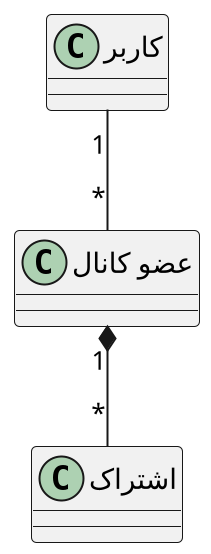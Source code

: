 @startuml update_subscription_time

scale 2
skinparam DefaultFontName B Nazanin
skinparam ArrowMessageAlignment right

class "کاربر" as user {
}

class "عضو کانال" as member {
}

class "اشتراک" as subscription {
}

user "1" -- "*" member
member "1" *-- "*" subscription

@enduml
